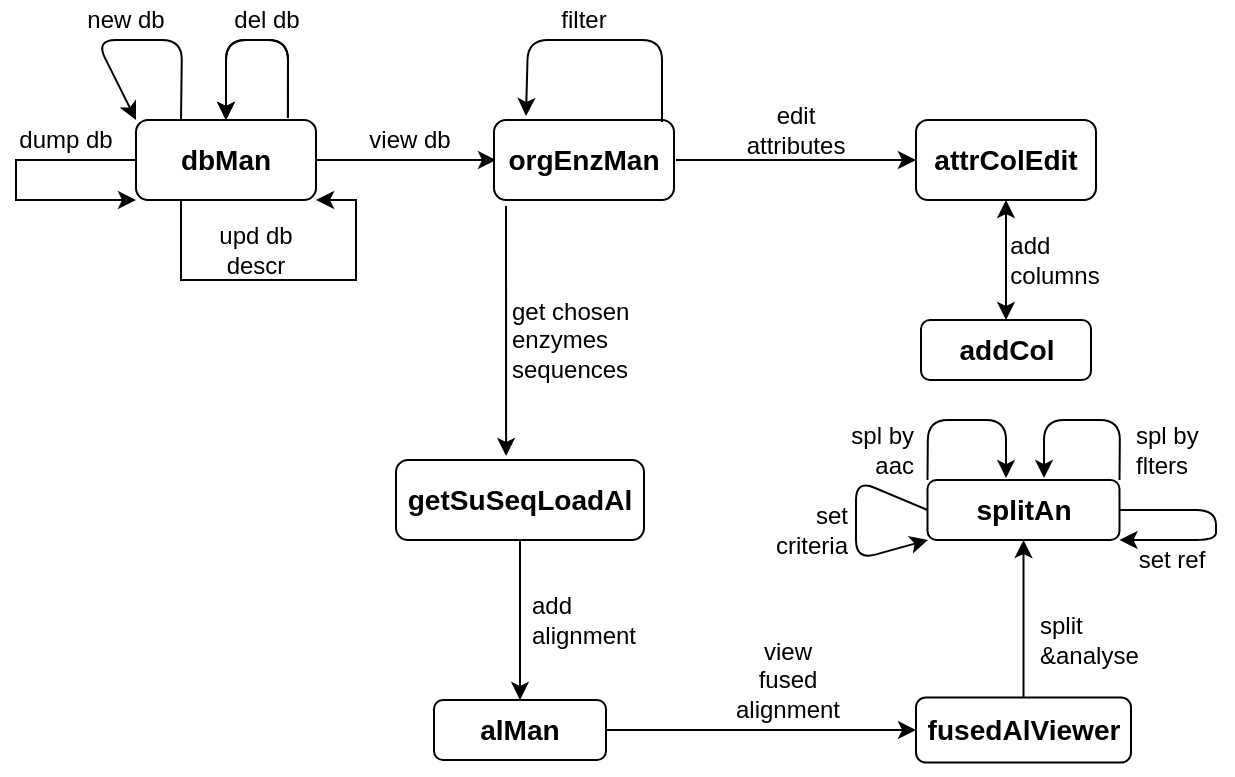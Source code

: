 <mxfile version="13.2.1" type="device"><diagram id="C5RBs43oDa-KdzZeNtuy" name="Page-1"><mxGraphModel dx="942" dy="550" grid="1" gridSize="10" guides="1" tooltips="1" connect="1" arrows="1" fold="1" page="1" pageScale="1" pageWidth="827" pageHeight="1169" math="0" shadow="0"><root><mxCell id="WIyWlLk6GJQsqaUBKTNV-0"/><mxCell id="WIyWlLk6GJQsqaUBKTNV-1" parent="WIyWlLk6GJQsqaUBKTNV-0"/><mxCell id="YeK0vtPhUsYWiMFe7Dkt-41" style="edgeStyle=orthogonalEdgeStyle;rounded=0;orthogonalLoop=1;jettySize=auto;html=1;exitX=0;exitY=0.5;exitDx=0;exitDy=0;entryX=0;entryY=1;entryDx=0;entryDy=0;" edge="1" parent="WIyWlLk6GJQsqaUBKTNV-1" source="YeK0vtPhUsYWiMFe7Dkt-0" target="YeK0vtPhUsYWiMFe7Dkt-0"><mxGeometry relative="1" as="geometry"><mxPoint x="150" y="170" as="targetPoint"/><Array as="points"><mxPoint x="130" y="140"/><mxPoint x="130" y="160"/></Array></mxGeometry></mxCell><mxCell id="YeK0vtPhUsYWiMFe7Dkt-0" value="&lt;h3&gt;&lt;font style=&quot;font-size: 14px&quot;&gt;dbMan&lt;/font&gt;&lt;/h3&gt;" style="rounded=1;whiteSpace=wrap;html=1;" vertex="1" parent="WIyWlLk6GJQsqaUBKTNV-1"><mxGeometry x="190" y="120" width="90" height="40" as="geometry"/></mxCell><mxCell id="YeK0vtPhUsYWiMFe7Dkt-1" value="" style="endArrow=classic;html=1;exitX=1;exitY=0.5;exitDx=0;exitDy=0;" edge="1" parent="WIyWlLk6GJQsqaUBKTNV-1" source="YeK0vtPhUsYWiMFe7Dkt-0"><mxGeometry width="50" height="50" relative="1" as="geometry"><mxPoint x="400" y="310" as="sourcePoint"/><mxPoint x="370" y="140" as="targetPoint"/></mxGeometry></mxCell><mxCell id="YeK0vtPhUsYWiMFe7Dkt-3" value="view db" style="text;html=1;strokeColor=none;fillColor=none;align=center;verticalAlign=middle;whiteSpace=wrap;rounded=0;" vertex="1" parent="WIyWlLk6GJQsqaUBKTNV-1"><mxGeometry x="302" y="120" width="50" height="20" as="geometry"/></mxCell><mxCell id="YeK0vtPhUsYWiMFe7Dkt-4" value="&lt;h3&gt;orgEnzMan&lt;/h3&gt;" style="rounded=1;whiteSpace=wrap;html=1;" vertex="1" parent="WIyWlLk6GJQsqaUBKTNV-1"><mxGeometry x="369" y="120" width="90" height="40" as="geometry"/></mxCell><mxCell id="YeK0vtPhUsYWiMFe7Dkt-5" value="" style="endArrow=classic;html=1;entryX=0.444;entryY=-0.05;entryDx=0;entryDy=0;entryPerimeter=0;" edge="1" parent="WIyWlLk6GJQsqaUBKTNV-1" target="YeK0vtPhUsYWiMFe7Dkt-6"><mxGeometry width="50" height="50" relative="1" as="geometry"><mxPoint x="375" y="163" as="sourcePoint"/><mxPoint x="414" y="270" as="targetPoint"/></mxGeometry></mxCell><mxCell id="YeK0vtPhUsYWiMFe7Dkt-12" style="edgeStyle=orthogonalEdgeStyle;rounded=0;orthogonalLoop=1;jettySize=auto;html=1;exitX=0.5;exitY=1;exitDx=0;exitDy=0;" edge="1" parent="WIyWlLk6GJQsqaUBKTNV-1" source="YeK0vtPhUsYWiMFe7Dkt-6" target="YeK0vtPhUsYWiMFe7Dkt-13"><mxGeometry relative="1" as="geometry"><mxPoint x="414" y="400" as="targetPoint"/></mxGeometry></mxCell><mxCell id="YeK0vtPhUsYWiMFe7Dkt-6" value="&lt;h3&gt;getSuSeqLoadAl&lt;/h3&gt;" style="rounded=1;whiteSpace=wrap;html=1;" vertex="1" parent="WIyWlLk6GJQsqaUBKTNV-1"><mxGeometry x="320" y="290" width="124" height="40" as="geometry"/></mxCell><mxCell id="YeK0vtPhUsYWiMFe7Dkt-7" value="&lt;div align=&quot;left&quot;&gt;get chosen enzymes sequences&lt;/div&gt;" style="text;html=1;strokeColor=none;fillColor=none;align=left;verticalAlign=middle;whiteSpace=wrap;rounded=0;" vertex="1" parent="WIyWlLk6GJQsqaUBKTNV-1"><mxGeometry x="376" y="200" width="76" height="60" as="geometry"/></mxCell><mxCell id="YeK0vtPhUsYWiMFe7Dkt-23" style="edgeStyle=orthogonalEdgeStyle;rounded=0;orthogonalLoop=1;jettySize=auto;html=1;exitX=1;exitY=0.5;exitDx=0;exitDy=0;" edge="1" parent="WIyWlLk6GJQsqaUBKTNV-1" source="YeK0vtPhUsYWiMFe7Dkt-13" target="YeK0vtPhUsYWiMFe7Dkt-24"><mxGeometry relative="1" as="geometry"><mxPoint x="520" y="425" as="targetPoint"/></mxGeometry></mxCell><mxCell id="YeK0vtPhUsYWiMFe7Dkt-13" value="&lt;h3&gt;alMan&lt;/h3&gt;" style="rounded=1;whiteSpace=wrap;html=1;" vertex="1" parent="WIyWlLk6GJQsqaUBKTNV-1"><mxGeometry x="339" y="410" width="86" height="30" as="geometry"/></mxCell><mxCell id="YeK0vtPhUsYWiMFe7Dkt-14" value="&lt;div align=&quot;left&quot;&gt;add alignment&lt;br&gt;&lt;/div&gt;" style="text;html=1;strokeColor=none;fillColor=none;align=center;verticalAlign=middle;whiteSpace=wrap;rounded=0;" vertex="1" parent="WIyWlLk6GJQsqaUBKTNV-1"><mxGeometry x="394" y="360" width="40" height="20" as="geometry"/></mxCell><mxCell id="YeK0vtPhUsYWiMFe7Dkt-15" value="&lt;h3&gt;attrColEdit&lt;/h3&gt;" style="rounded=1;whiteSpace=wrap;html=1;" vertex="1" parent="WIyWlLk6GJQsqaUBKTNV-1"><mxGeometry x="580" y="120" width="90" height="40" as="geometry"/></mxCell><mxCell id="YeK0vtPhUsYWiMFe7Dkt-16" value="" style="endArrow=classic;html=1;entryX=0;entryY=0.5;entryDx=0;entryDy=0;" edge="1" parent="WIyWlLk6GJQsqaUBKTNV-1" target="YeK0vtPhUsYWiMFe7Dkt-15"><mxGeometry width="50" height="50" relative="1" as="geometry"><mxPoint x="460" y="140" as="sourcePoint"/><mxPoint x="450" y="260" as="targetPoint"/></mxGeometry></mxCell><mxCell id="YeK0vtPhUsYWiMFe7Dkt-17" value="edit attributes" style="text;html=1;strokeColor=none;fillColor=none;align=center;verticalAlign=middle;whiteSpace=wrap;rounded=0;" vertex="1" parent="WIyWlLk6GJQsqaUBKTNV-1"><mxGeometry x="500" y="110" width="40" height="30" as="geometry"/></mxCell><mxCell id="YeK0vtPhUsYWiMFe7Dkt-19" value="&lt;h3&gt;addCol&lt;/h3&gt;" style="rounded=1;whiteSpace=wrap;html=1;" vertex="1" parent="WIyWlLk6GJQsqaUBKTNV-1"><mxGeometry x="582.5" y="220" width="85" height="30" as="geometry"/></mxCell><mxCell id="YeK0vtPhUsYWiMFe7Dkt-21" value="&lt;div align=&quot;left&quot;&gt;add columns&lt;br&gt;&lt;/div&gt;" style="text;html=1;strokeColor=none;fillColor=none;align=center;verticalAlign=middle;whiteSpace=wrap;rounded=0;" vertex="1" parent="WIyWlLk6GJQsqaUBKTNV-1"><mxGeometry x="627.5" y="180" width="42.5" height="20" as="geometry"/></mxCell><mxCell id="YeK0vtPhUsYWiMFe7Dkt-22" value="" style="endArrow=classic;startArrow=classic;html=1;entryX=0.5;entryY=1;entryDx=0;entryDy=0;exitX=0.5;exitY=0;exitDx=0;exitDy=0;" edge="1" parent="WIyWlLk6GJQsqaUBKTNV-1" source="YeK0vtPhUsYWiMFe7Dkt-19" target="YeK0vtPhUsYWiMFe7Dkt-15"><mxGeometry width="50" height="50" relative="1" as="geometry"><mxPoint x="400" y="310" as="sourcePoint"/><mxPoint x="450" y="260" as="targetPoint"/></mxGeometry></mxCell><mxCell id="YeK0vtPhUsYWiMFe7Dkt-25" style="edgeStyle=orthogonalEdgeStyle;rounded=0;orthogonalLoop=1;jettySize=auto;html=1;exitX=0.5;exitY=0;exitDx=0;exitDy=0;" edge="1" parent="WIyWlLk6GJQsqaUBKTNV-1" source="YeK0vtPhUsYWiMFe7Dkt-24" target="YeK0vtPhUsYWiMFe7Dkt-26"><mxGeometry relative="1" as="geometry"><mxPoint x="634" y="340" as="targetPoint"/></mxGeometry></mxCell><mxCell id="YeK0vtPhUsYWiMFe7Dkt-24" value="&lt;h3&gt;fusedAlViewer&lt;/h3&gt;" style="rounded=1;whiteSpace=wrap;html=1;" vertex="1" parent="WIyWlLk6GJQsqaUBKTNV-1"><mxGeometry x="580" y="408.75" width="107.5" height="32.5" as="geometry"/></mxCell><mxCell id="YeK0vtPhUsYWiMFe7Dkt-26" value="&lt;h3&gt;splitAn&lt;/h3&gt;" style="rounded=1;whiteSpace=wrap;html=1;" vertex="1" parent="WIyWlLk6GJQsqaUBKTNV-1"><mxGeometry x="585.75" y="300" width="96" height="30" as="geometry"/></mxCell><mxCell id="YeK0vtPhUsYWiMFe7Dkt-27" value="view fused alignment" style="text;html=1;strokeColor=none;fillColor=none;align=center;verticalAlign=middle;whiteSpace=wrap;rounded=0;" vertex="1" parent="WIyWlLk6GJQsqaUBKTNV-1"><mxGeometry x="496" y="380" width="40" height="40" as="geometry"/></mxCell><mxCell id="YeK0vtPhUsYWiMFe7Dkt-29" value="&lt;div align=&quot;left&quot;&gt;split &amp;amp;analyse&lt;/div&gt;" style="text;html=1;strokeColor=none;fillColor=none;align=left;verticalAlign=middle;whiteSpace=wrap;rounded=0;" vertex="1" parent="WIyWlLk6GJQsqaUBKTNV-1"><mxGeometry x="640" y="370" width="60" height="20" as="geometry"/></mxCell><mxCell id="YeK0vtPhUsYWiMFe7Dkt-34" value="" style="endArrow=classic;html=1;exitX=0.844;exitY=-0.025;exitDx=0;exitDy=0;exitPerimeter=0;entryX=0.5;entryY=0;entryDx=0;entryDy=0;" edge="1" parent="WIyWlLk6GJQsqaUBKTNV-1" source="YeK0vtPhUsYWiMFe7Dkt-0" target="YeK0vtPhUsYWiMFe7Dkt-0"><mxGeometry width="50" height="50" relative="1" as="geometry"><mxPoint x="400" y="310" as="sourcePoint"/><mxPoint x="290" y="70" as="targetPoint"/><Array as="points"><mxPoint x="266" y="80"/><mxPoint x="235" y="80"/></Array></mxGeometry></mxCell><mxCell id="YeK0vtPhUsYWiMFe7Dkt-35" value="" style="endArrow=classic;html=1;exitX=0.844;exitY=-0.025;exitDx=0;exitDy=0;exitPerimeter=0;entryX=0.5;entryY=0;entryDx=0;entryDy=0;" edge="1" parent="WIyWlLk6GJQsqaUBKTNV-1"><mxGeometry width="50" height="50" relative="1" as="geometry"><mxPoint x="265.96" y="119" as="sourcePoint"/><mxPoint x="235" y="120" as="targetPoint"/><Array as="points"><mxPoint x="266" y="80"/><mxPoint x="235" y="80"/></Array></mxGeometry></mxCell><mxCell id="YeK0vtPhUsYWiMFe7Dkt-37" value="del db" style="text;html=1;align=center;verticalAlign=middle;resizable=0;points=[];autosize=1;" vertex="1" parent="WIyWlLk6GJQsqaUBKTNV-1"><mxGeometry x="230" y="60" width="50" height="20" as="geometry"/></mxCell><mxCell id="YeK0vtPhUsYWiMFe7Dkt-38" value="" style="endArrow=classic;html=1;exitX=0.25;exitY=0;exitDx=0;exitDy=0;entryX=0;entryY=0;entryDx=0;entryDy=0;" edge="1" parent="WIyWlLk6GJQsqaUBKTNV-1" source="YeK0vtPhUsYWiMFe7Dkt-0" target="YeK0vtPhUsYWiMFe7Dkt-0"><mxGeometry width="50" height="50" relative="1" as="geometry"><mxPoint x="400" y="310" as="sourcePoint"/><mxPoint x="450" y="260" as="targetPoint"/><Array as="points"><mxPoint x="213" y="80"/><mxPoint x="170" y="80"/></Array></mxGeometry></mxCell><mxCell id="YeK0vtPhUsYWiMFe7Dkt-39" value="new db" style="text;html=1;strokeColor=none;fillColor=none;align=center;verticalAlign=middle;whiteSpace=wrap;rounded=0;" vertex="1" parent="WIyWlLk6GJQsqaUBKTNV-1"><mxGeometry x="160" y="60" width="50" height="20" as="geometry"/></mxCell><mxCell id="YeK0vtPhUsYWiMFe7Dkt-42" value="dump db" style="text;html=1;strokeColor=none;fillColor=none;align=center;verticalAlign=middle;whiteSpace=wrap;rounded=0;" vertex="1" parent="WIyWlLk6GJQsqaUBKTNV-1"><mxGeometry x="130" y="120" width="50" height="20" as="geometry"/></mxCell><mxCell id="YeK0vtPhUsYWiMFe7Dkt-45" style="edgeStyle=orthogonalEdgeStyle;rounded=0;orthogonalLoop=1;jettySize=auto;html=1;exitX=0.25;exitY=1;exitDx=0;exitDy=0;" edge="1" parent="WIyWlLk6GJQsqaUBKTNV-1" source="YeK0vtPhUsYWiMFe7Dkt-0"><mxGeometry relative="1" as="geometry"><mxPoint x="280" y="160" as="targetPoint"/><Array as="points"><mxPoint x="213" y="200"/><mxPoint x="300" y="200"/><mxPoint x="300" y="160"/></Array></mxGeometry></mxCell><mxCell id="YeK0vtPhUsYWiMFe7Dkt-46" value="upd db descr" style="text;html=1;strokeColor=none;fillColor=none;align=center;verticalAlign=middle;whiteSpace=wrap;rounded=0;" vertex="1" parent="WIyWlLk6GJQsqaUBKTNV-1"><mxGeometry x="230" y="170" width="40" height="30" as="geometry"/></mxCell><mxCell id="YeK0vtPhUsYWiMFe7Dkt-47" value="" style="endArrow=classic;html=1;" edge="1" parent="WIyWlLk6GJQsqaUBKTNV-1"><mxGeometry width="50" height="50" relative="1" as="geometry"><mxPoint x="453" y="121" as="sourcePoint"/><mxPoint x="385" y="118" as="targetPoint"/><Array as="points"><mxPoint x="453" y="80"/><mxPoint x="386" y="80"/></Array></mxGeometry></mxCell><mxCell id="YeK0vtPhUsYWiMFe7Dkt-48" value="filter" style="text;html=1;strokeColor=none;fillColor=none;align=center;verticalAlign=middle;whiteSpace=wrap;rounded=0;" vertex="1" parent="WIyWlLk6GJQsqaUBKTNV-1"><mxGeometry x="394" y="60" width="40" height="20" as="geometry"/></mxCell><mxCell id="YeK0vtPhUsYWiMFe7Dkt-51" value="" style="endArrow=classic;html=1;exitX=1;exitY=0;exitDx=0;exitDy=0;entryX=0.607;entryY=-0.033;entryDx=0;entryDy=0;entryPerimeter=0;" edge="1" parent="WIyWlLk6GJQsqaUBKTNV-1" source="YeK0vtPhUsYWiMFe7Dkt-26" target="YeK0vtPhUsYWiMFe7Dkt-26"><mxGeometry width="50" height="50" relative="1" as="geometry"><mxPoint x="400" y="310" as="sourcePoint"/><mxPoint x="450" y="260" as="targetPoint"/><Array as="points"><mxPoint x="682" y="270"/><mxPoint x="644" y="270"/></Array></mxGeometry></mxCell><mxCell id="YeK0vtPhUsYWiMFe7Dkt-52" value="&lt;div align=&quot;left&quot;&gt;spl by flters&lt;/div&gt;" style="text;html=1;strokeColor=none;fillColor=none;align=left;verticalAlign=middle;whiteSpace=wrap;rounded=0;" vertex="1" parent="WIyWlLk6GJQsqaUBKTNV-1"><mxGeometry x="687.5" y="270" width="50" height="30" as="geometry"/></mxCell><mxCell id="YeK0vtPhUsYWiMFe7Dkt-53" value="" style="endArrow=classic;html=1;entryX=0.409;entryY=-0.033;entryDx=0;entryDy=0;entryPerimeter=0;exitX=0;exitY=0;exitDx=0;exitDy=0;" edge="1" parent="WIyWlLk6GJQsqaUBKTNV-1" source="YeK0vtPhUsYWiMFe7Dkt-26" target="YeK0vtPhUsYWiMFe7Dkt-26"><mxGeometry width="50" height="50" relative="1" as="geometry"><mxPoint x="580" y="300" as="sourcePoint"/><mxPoint x="450" y="260" as="targetPoint"/><Array as="points"><mxPoint x="586" y="270"/><mxPoint x="625" y="270"/></Array></mxGeometry></mxCell><mxCell id="YeK0vtPhUsYWiMFe7Dkt-54" value="&lt;div align=&quot;right&quot;&gt;spl by aac&lt;br&gt;&lt;/div&gt;" style="text;html=1;strokeColor=none;fillColor=none;align=center;verticalAlign=middle;whiteSpace=wrap;rounded=0;" vertex="1" parent="WIyWlLk6GJQsqaUBKTNV-1"><mxGeometry x="540" y="275" width="40" height="20" as="geometry"/></mxCell><mxCell id="YeK0vtPhUsYWiMFe7Dkt-55" value="" style="endArrow=classic;html=1;exitX=0;exitY=0.5;exitDx=0;exitDy=0;" edge="1" parent="WIyWlLk6GJQsqaUBKTNV-1" source="YeK0vtPhUsYWiMFe7Dkt-26"><mxGeometry width="50" height="50" relative="1" as="geometry"><mxPoint x="400" y="310" as="sourcePoint"/><mxPoint x="586" y="330" as="targetPoint"/><Array as="points"><mxPoint x="550" y="300"/><mxPoint x="550" y="340"/></Array></mxGeometry></mxCell><mxCell id="YeK0vtPhUsYWiMFe7Dkt-56" value="set ref" style="text;html=1;strokeColor=none;fillColor=none;align=center;verticalAlign=middle;whiteSpace=wrap;rounded=0;" vertex="1" parent="WIyWlLk6GJQsqaUBKTNV-1"><mxGeometry x="687.5" y="330" width="40" height="20" as="geometry"/></mxCell><mxCell id="YeK0vtPhUsYWiMFe7Dkt-57" value="" style="endArrow=classic;html=1;exitX=1;exitY=0.5;exitDx=0;exitDy=0;entryX=1;entryY=1;entryDx=0;entryDy=0;" edge="1" parent="WIyWlLk6GJQsqaUBKTNV-1" source="YeK0vtPhUsYWiMFe7Dkt-26" target="YeK0vtPhUsYWiMFe7Dkt-26"><mxGeometry width="50" height="50" relative="1" as="geometry"><mxPoint x="400" y="310" as="sourcePoint"/><mxPoint x="450" y="260" as="targetPoint"/><Array as="points"><mxPoint x="730" y="315"/><mxPoint x="730" y="330"/></Array></mxGeometry></mxCell><mxCell id="YeK0vtPhUsYWiMFe7Dkt-58" value="&lt;div align=&quot;right&quot;&gt;set criteria&lt;/div&gt;" style="text;html=1;strokeColor=none;fillColor=none;align=right;verticalAlign=middle;whiteSpace=wrap;rounded=0;" vertex="1" parent="WIyWlLk6GJQsqaUBKTNV-1"><mxGeometry x="500" y="310" width="48.25" height="30" as="geometry"/></mxCell></root></mxGraphModel></diagram></mxfile>